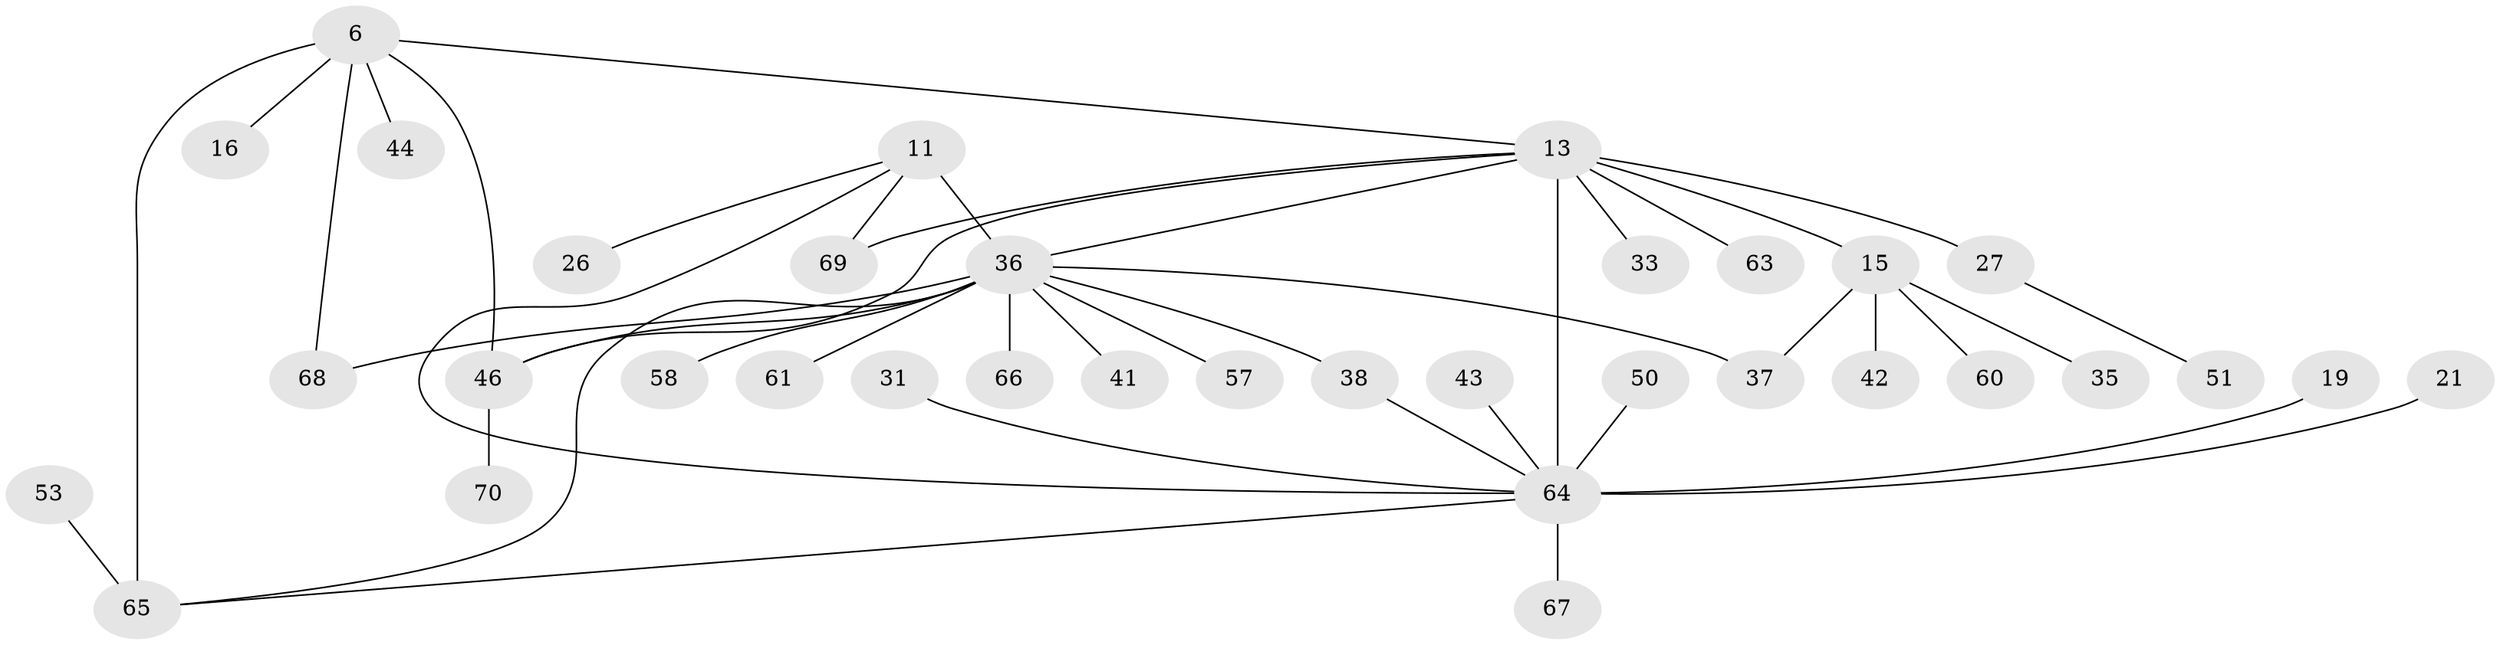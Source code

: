 // original degree distribution, {9: 0.02857142857142857, 7: 0.04285714285714286, 5: 0.04285714285714286, 3: 0.1, 8: 0.014285714285714285, 10: 0.02857142857142857, 2: 0.24285714285714285, 1: 0.4714285714285714, 4: 0.02857142857142857}
// Generated by graph-tools (version 1.1) at 2025/55/03/09/25 04:55:13]
// undirected, 35 vertices, 43 edges
graph export_dot {
graph [start="1"]
  node [color=gray90,style=filled];
  6;
  11 [super="+10"];
  13 [super="+2"];
  15 [super="+14"];
  16;
  19;
  21;
  26;
  27;
  31 [super="+20"];
  33;
  35;
  36 [super="+1+25+32+12"];
  37 [super="+23"];
  38;
  41;
  42;
  43;
  44;
  46 [super="+34"];
  50 [super="+30"];
  51;
  53;
  57 [super="+45"];
  58;
  60 [super="+59"];
  61 [super="+56"];
  63;
  64 [super="+47+49+9+8+17"];
  65 [super="+5+39+40"];
  66;
  67 [super="+28"];
  68 [super="+29+52"];
  69 [super="+62"];
  70;
  6 -- 13;
  6 -- 16;
  6 -- 44;
  6 -- 46 [weight=2];
  6 -- 68;
  6 -- 65 [weight=2];
  11 -- 26;
  11 -- 36 [weight=3];
  11 -- 69;
  11 -- 64;
  13 -- 15 [weight=2];
  13 -- 27 [weight=2];
  13 -- 46 [weight=2];
  13 -- 64 [weight=3];
  13 -- 69;
  13 -- 33;
  13 -- 63;
  13 -- 36 [weight=2];
  15 -- 35;
  15 -- 42;
  15 -- 37;
  15 -- 60;
  19 -- 64;
  21 -- 64;
  27 -- 51;
  31 -- 64;
  36 -- 66;
  36 -- 38;
  36 -- 41;
  36 -- 46;
  36 -- 68;
  36 -- 37;
  36 -- 58;
  36 -- 57;
  36 -- 61;
  36 -- 65;
  38 -- 64;
  43 -- 64;
  46 -- 70;
  50 -- 64;
  53 -- 65;
  64 -- 65;
  64 -- 67;
}
